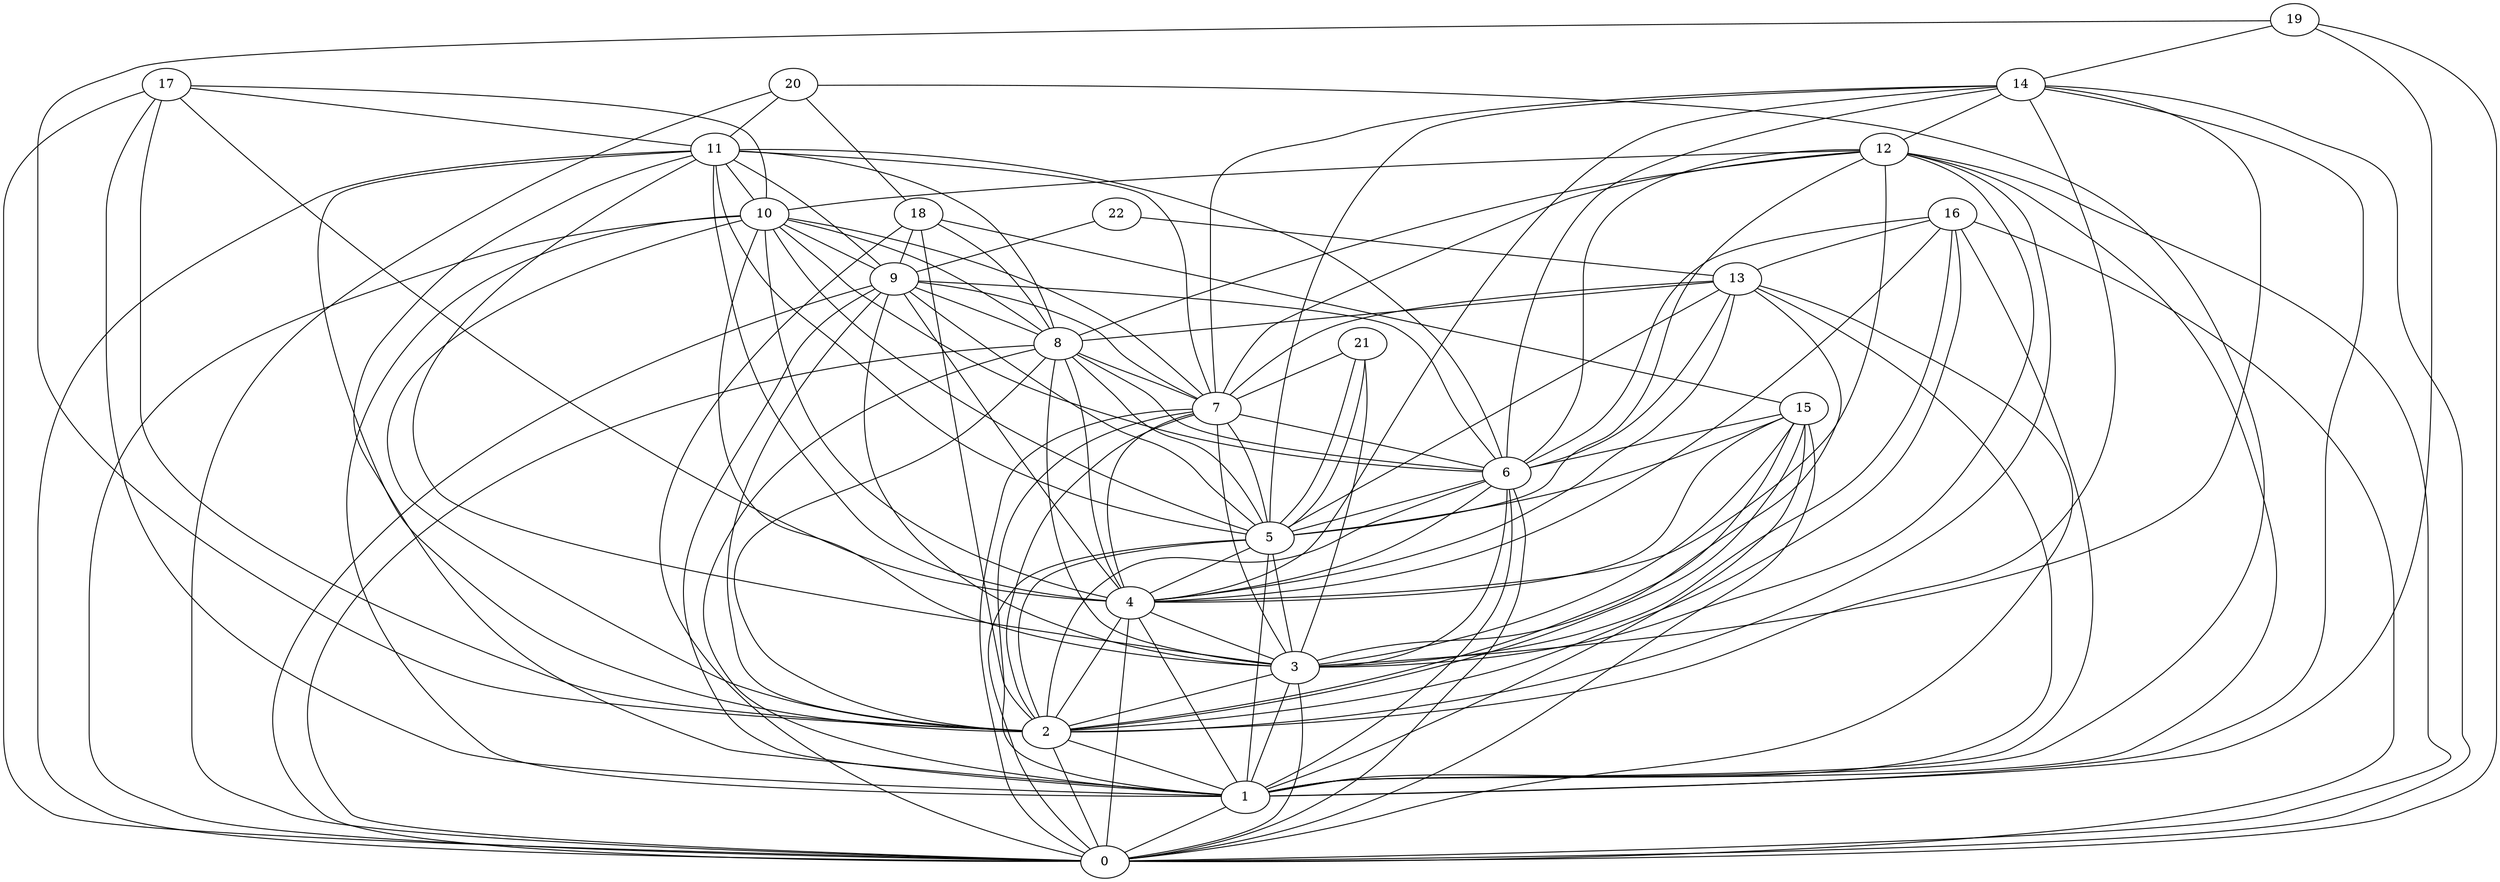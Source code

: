 graph G {
0;
1;
2;
3;
4;
5;
6;
7;
8;
9;
10;
11;
12;
13;
14;
15;
16;
17;
18;
19;
20;
21;
22;
22--9 ;
22--13 ;
21--5 ;
21--7 ;
21--3 ;
21--5 ;
20--1 ;
20--18 ;
20--11 ;
20--0 ;
19--1 ;
19--14 ;
19--2 ;
19--0 ;
18--9 ;
18--15 ;
18--8 ;
18--2 ;
18--0 ;
17--0 ;
17--11 ;
17--10 ;
17--4 ;
17--2 ;
17--1 ;
16--13 ;
16--4 ;
16--3 ;
16--0 ;
16--1 ;
16--6 ;
16--2 ;
15--0 ;
15--2 ;
15--2 ;
15--6 ;
15--5 ;
15--1 ;
15--4 ;
15--3 ;
14--0 ;
14--12 ;
14--6 ;
14--5 ;
14--2 ;
14--3 ;
14--7 ;
14--4 ;
14--1 ;
13--4 ;
13--5 ;
13--1 ;
13--6 ;
13--7 ;
13--3 ;
13--0 ;
13--8 ;
12--2 ;
12--7 ;
12--1 ;
12--8 ;
12--5 ;
12--0 ;
12--10 ;
12--4 ;
12--3 ;
12--6 ;
11--3 ;
11--5 ;
11--4 ;
11--8 ;
11--10 ;
11--1 ;
11--9 ;
11--7 ;
11--0 ;
11--6 ;
11--2 ;
10--1 ;
10--0 ;
10--9 ;
10--4 ;
10--5 ;
10--7 ;
10--6 ;
10--8 ;
10--3 ;
10--2 ;
9--1 ;
9--0 ;
9--5 ;
9--3 ;
9--4 ;
9--7 ;
9--8 ;
9--6 ;
9--2 ;
8--5 ;
8--2 ;
8--4 ;
8--7 ;
8--1 ;
8--3 ;
8--6 ;
8--0 ;
7--1 ;
7--0 ;
7--3 ;
7--2 ;
7--6 ;
7--5 ;
7--4 ;
6--0 ;
6--4 ;
6--1 ;
6--5 ;
6--3 ;
6--2 ;
5--0 ;
5--2 ;
5--3 ;
5--1 ;
5--4 ;
4--1 ;
4--2 ;
4--3 ;
4--0 ;
3--1 ;
3--0 ;
3--2 ;
2--0 ;
2--1 ;
1--0 ;
}
